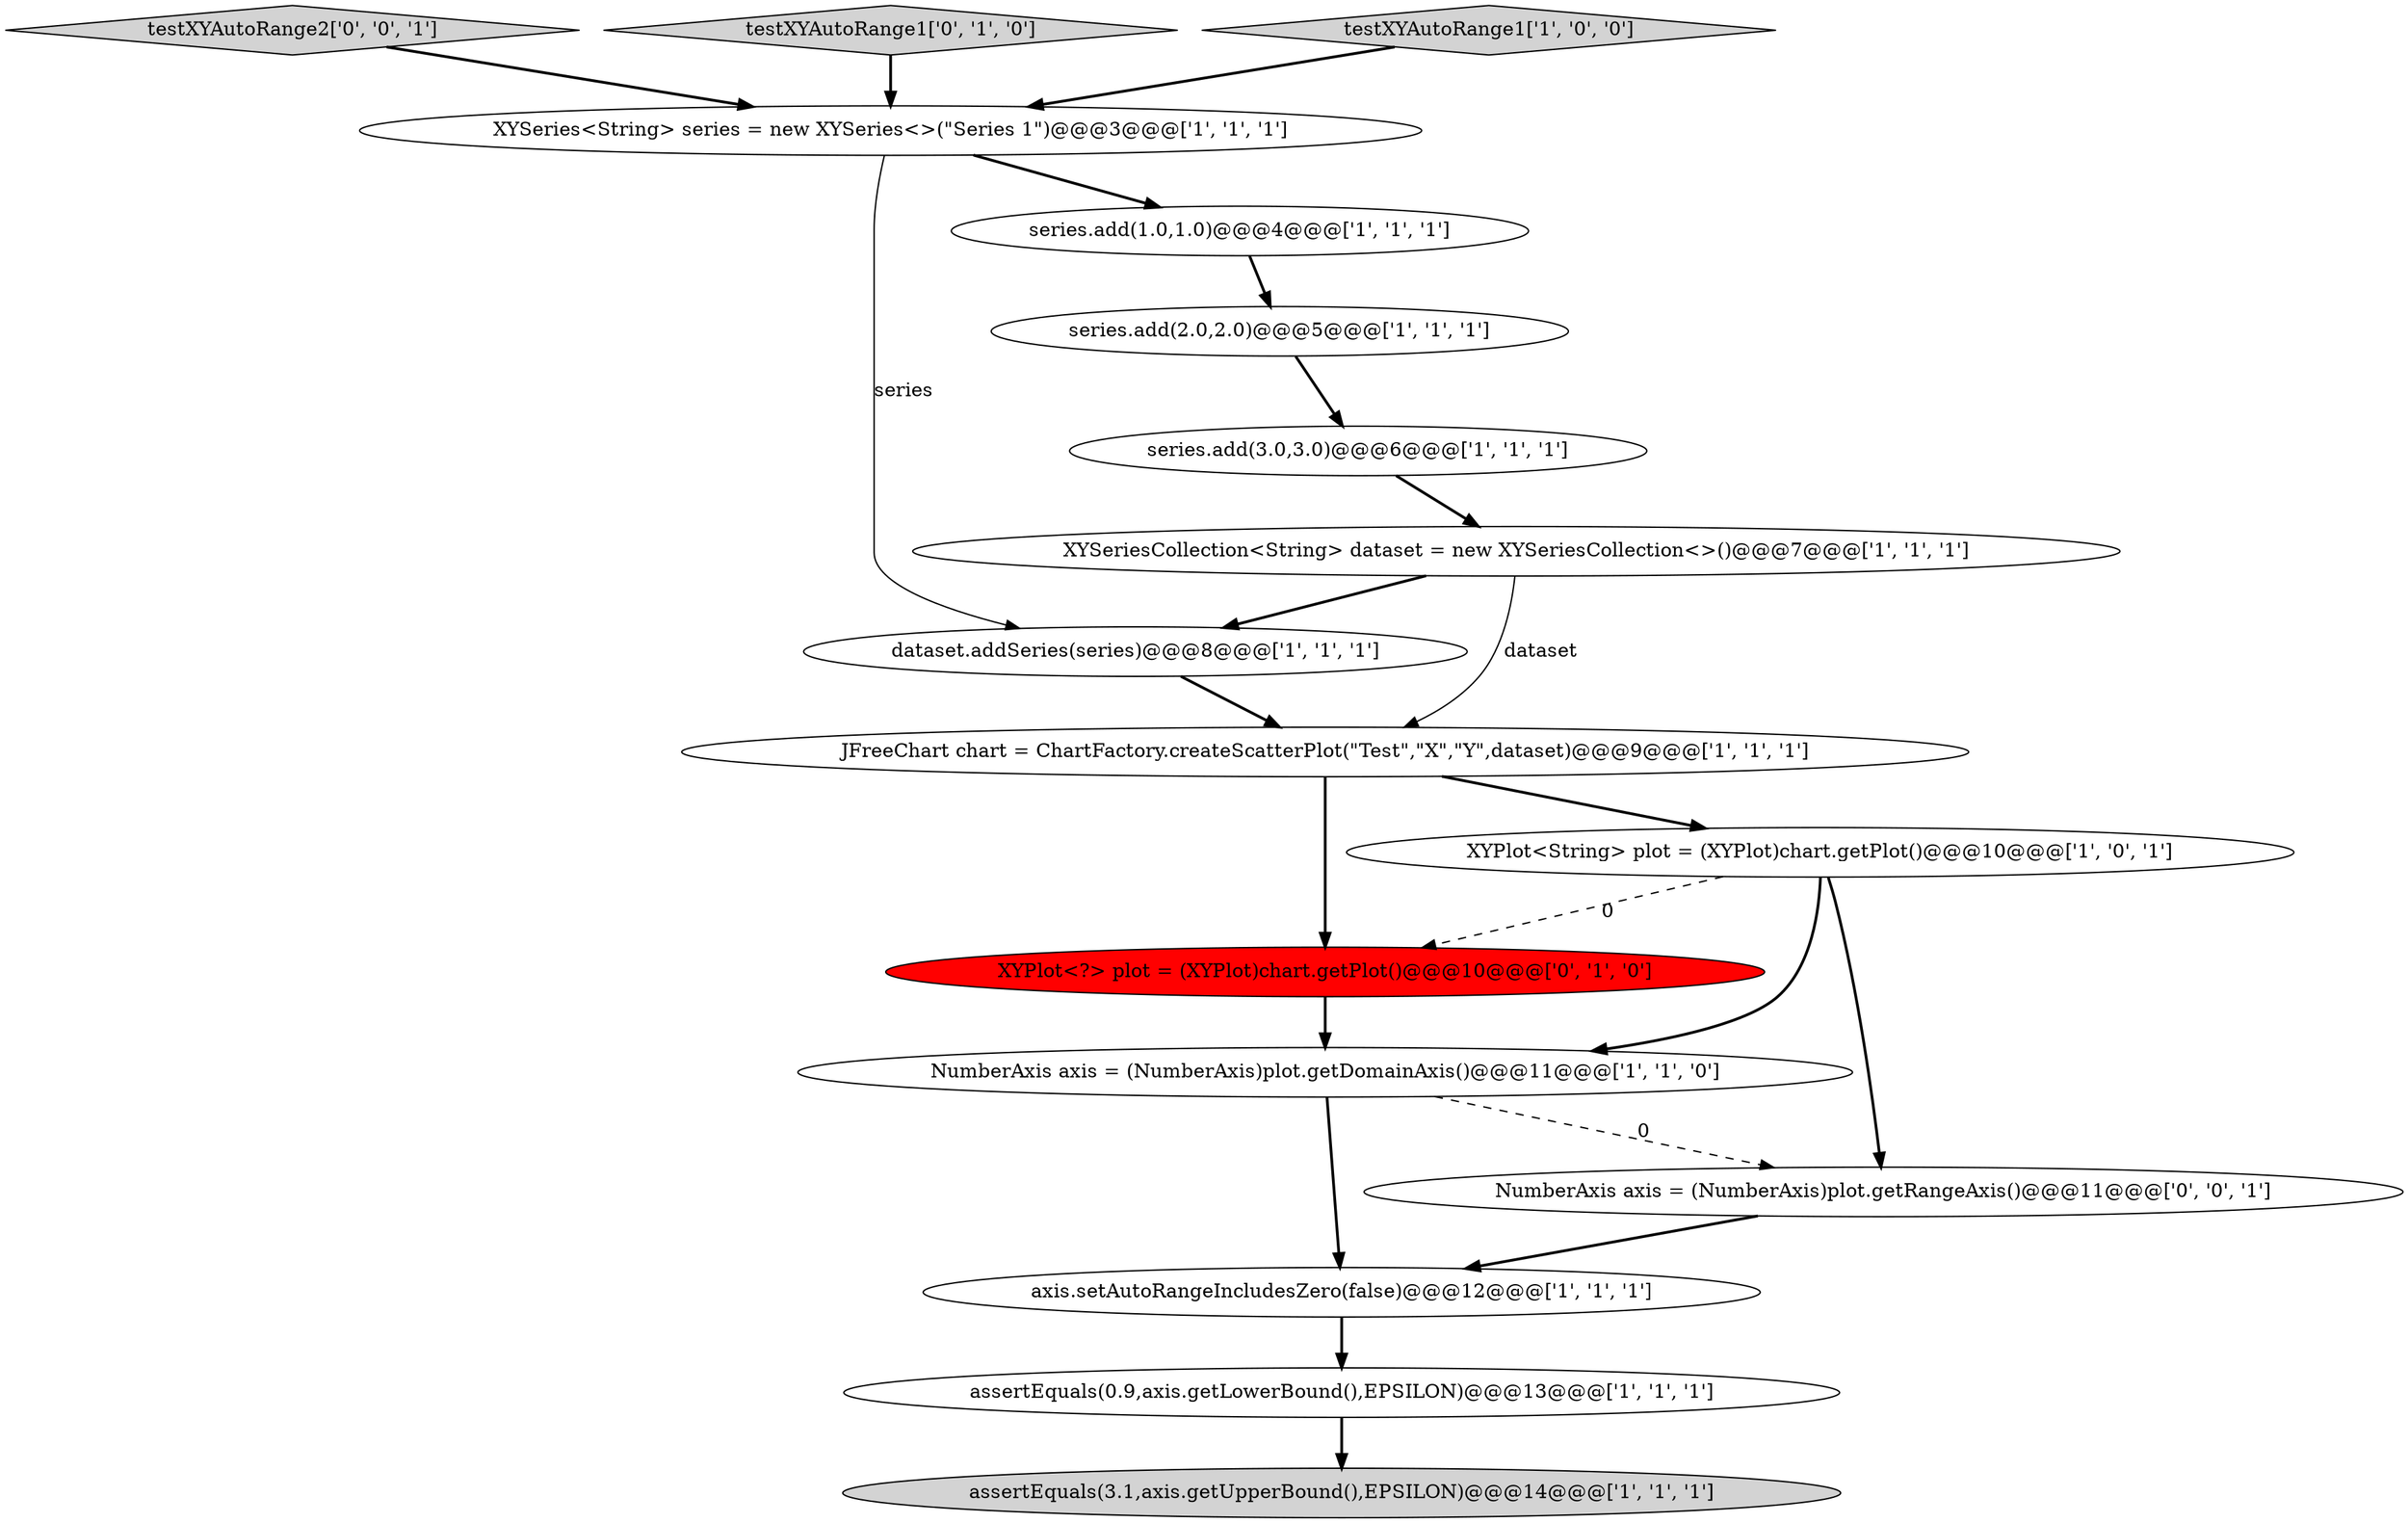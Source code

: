 digraph {
14 [style = filled, label = "XYPlot<?> plot = (XYPlot)chart.getPlot()@@@10@@@['0', '1', '0']", fillcolor = red, shape = ellipse image = "AAA1AAABBB2BBB"];
7 [style = filled, label = "JFreeChart chart = ChartFactory.createScatterPlot(\"Test\",\"X\",\"Y\",dataset)@@@9@@@['1', '1', '1']", fillcolor = white, shape = ellipse image = "AAA0AAABBB1BBB"];
15 [style = filled, label = "testXYAutoRange2['0', '0', '1']", fillcolor = lightgray, shape = diamond image = "AAA0AAABBB3BBB"];
13 [style = filled, label = "testXYAutoRange1['0', '1', '0']", fillcolor = lightgray, shape = diamond image = "AAA0AAABBB2BBB"];
2 [style = filled, label = "axis.setAutoRangeIncludesZero(false)@@@12@@@['1', '1', '1']", fillcolor = white, shape = ellipse image = "AAA0AAABBB1BBB"];
5 [style = filled, label = "NumberAxis axis = (NumberAxis)plot.getDomainAxis()@@@11@@@['1', '1', '0']", fillcolor = white, shape = ellipse image = "AAA0AAABBB1BBB"];
4 [style = filled, label = "XYPlot<String> plot = (XYPlot)chart.getPlot()@@@10@@@['1', '0', '1']", fillcolor = white, shape = ellipse image = "AAA0AAABBB1BBB"];
3 [style = filled, label = "series.add(3.0,3.0)@@@6@@@['1', '1', '1']", fillcolor = white, shape = ellipse image = "AAA0AAABBB1BBB"];
16 [style = filled, label = "NumberAxis axis = (NumberAxis)plot.getRangeAxis()@@@11@@@['0', '0', '1']", fillcolor = white, shape = ellipse image = "AAA0AAABBB3BBB"];
10 [style = filled, label = "testXYAutoRange1['1', '0', '0']", fillcolor = lightgray, shape = diamond image = "AAA0AAABBB1BBB"];
12 [style = filled, label = "XYSeriesCollection<String> dataset = new XYSeriesCollection<>()@@@7@@@['1', '1', '1']", fillcolor = white, shape = ellipse image = "AAA0AAABBB1BBB"];
1 [style = filled, label = "XYSeries<String> series = new XYSeries<>(\"Series 1\")@@@3@@@['1', '1', '1']", fillcolor = white, shape = ellipse image = "AAA0AAABBB1BBB"];
6 [style = filled, label = "assertEquals(3.1,axis.getUpperBound(),EPSILON)@@@14@@@['1', '1', '1']", fillcolor = lightgray, shape = ellipse image = "AAA0AAABBB1BBB"];
11 [style = filled, label = "assertEquals(0.9,axis.getLowerBound(),EPSILON)@@@13@@@['1', '1', '1']", fillcolor = white, shape = ellipse image = "AAA0AAABBB1BBB"];
9 [style = filled, label = "dataset.addSeries(series)@@@8@@@['1', '1', '1']", fillcolor = white, shape = ellipse image = "AAA0AAABBB1BBB"];
0 [style = filled, label = "series.add(1.0,1.0)@@@4@@@['1', '1', '1']", fillcolor = white, shape = ellipse image = "AAA0AAABBB1BBB"];
8 [style = filled, label = "series.add(2.0,2.0)@@@5@@@['1', '1', '1']", fillcolor = white, shape = ellipse image = "AAA0AAABBB1BBB"];
1->9 [style = solid, label="series"];
11->6 [style = bold, label=""];
8->3 [style = bold, label=""];
1->0 [style = bold, label=""];
7->4 [style = bold, label=""];
3->12 [style = bold, label=""];
16->2 [style = bold, label=""];
9->7 [style = bold, label=""];
12->9 [style = bold, label=""];
13->1 [style = bold, label=""];
7->14 [style = bold, label=""];
5->16 [style = dashed, label="0"];
5->2 [style = bold, label=""];
0->8 [style = bold, label=""];
4->14 [style = dashed, label="0"];
12->7 [style = solid, label="dataset"];
10->1 [style = bold, label=""];
4->5 [style = bold, label=""];
2->11 [style = bold, label=""];
4->16 [style = bold, label=""];
14->5 [style = bold, label=""];
15->1 [style = bold, label=""];
}
